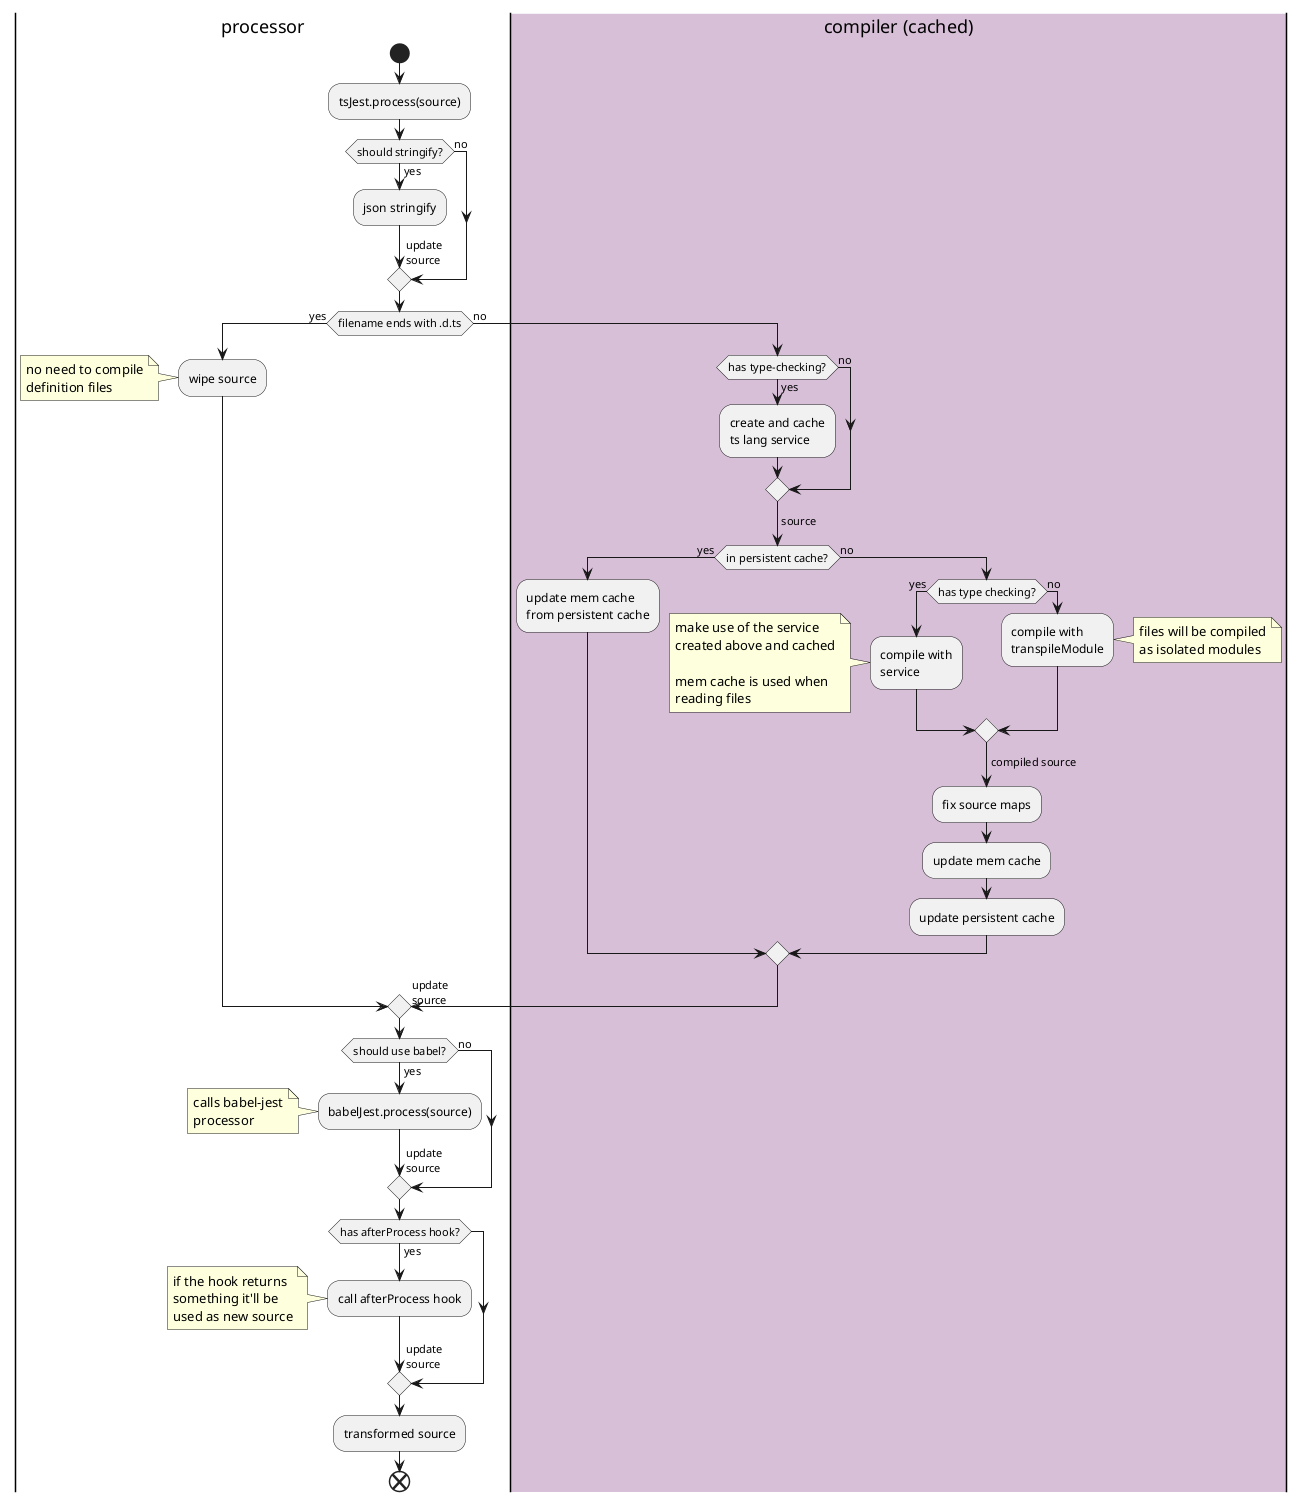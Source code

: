 @startuml


|processor|
start

:tsJest.process(source);

if (should stringify?) then (yes)
  :json stringify;
  -> update
  source;

else (no)
endif

if (filename ends with .d.ts) then (yes)
  :wipe source;
  note left
    no need to compile
    definition files
  end note

else (no)

  |#Thistle|compiler (cached)|
  if (has type-checking?) then (yes)
    :create and cache
    ts lang service;
  else (no)
  endif

  -> source;

  if (in persistent cache?) then (yes)
    :update mem cache
    from persistent cache;

  else (no)
    if (has type checking?) then (yes)
      :compile with
      service;
      note left
        make use of the service
        created above and cached

        mem cache is used when
        reading files
      end note

    else (no)
      :compile with
      transpileModule;
      note right
        files will be compiled
        as isolated modules
      end note

    endif

    -> compiled source;

    :fix source maps;
    :update mem cache;
    :update persistent cache;

  endif
  |processor|

  -> update
  source;

endif

if (should use babel?) then (yes)
  :babelJest.process(source);
  note left
    calls babel-jest
    processor
  end note
  -> update
  source;

else (no)
endif

if (has afterProcess hook?) then (yes)
  :call afterProcess hook;
  -> update
  source;
  note left
    if the hook returns
    something it'll be
    used as new source
  end note

endif

:transformed source;

end


@enduml